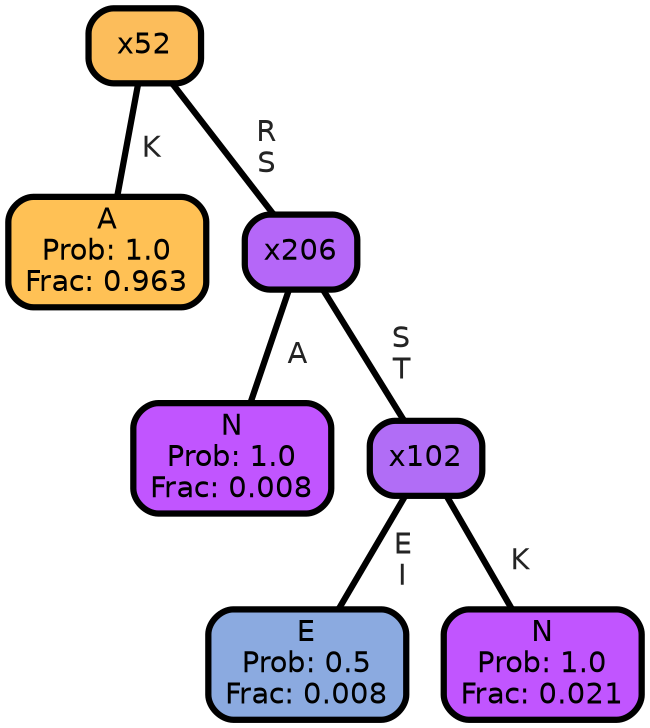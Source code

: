 graph Tree {
node [shape=box, style="filled, rounded",color="black",penwidth="3",fontcolor="black",                 fontname=helvetica] ;
graph [ranksep="0 equally", splines=straight,                 bgcolor=transparent, dpi=200] ;
edge [fontname=helvetica, fontweight=bold,fontcolor=grey14,color=black] ;
0 [label="A
Prob: 1.0
Frac: 0.963", fillcolor="#ffc155"] ;
1 [label="x52", fillcolor="#fcbd5b"] ;
2 [label="N
Prob: 1.0
Frac: 0.008", fillcolor="#c155ff"] ;
3 [label="x206", fillcolor="#b567f8"] ;
4 [label="E
Prob: 0.5
Frac: 0.008", fillcolor="#8baae0"] ;
5 [label="x102", fillcolor="#b16df6"] ;
6 [label="N
Prob: 1.0
Frac: 0.021", fillcolor="#c155ff"] ;
1 -- 0 [label=" K",penwidth=3] ;
1 -- 3 [label=" R\n S",penwidth=3] ;
3 -- 2 [label=" A",penwidth=3] ;
3 -- 5 [label=" S\n T",penwidth=3] ;
5 -- 4 [label=" E\n I",penwidth=3] ;
5 -- 6 [label=" K",penwidth=3] ;
{rank = same;}}